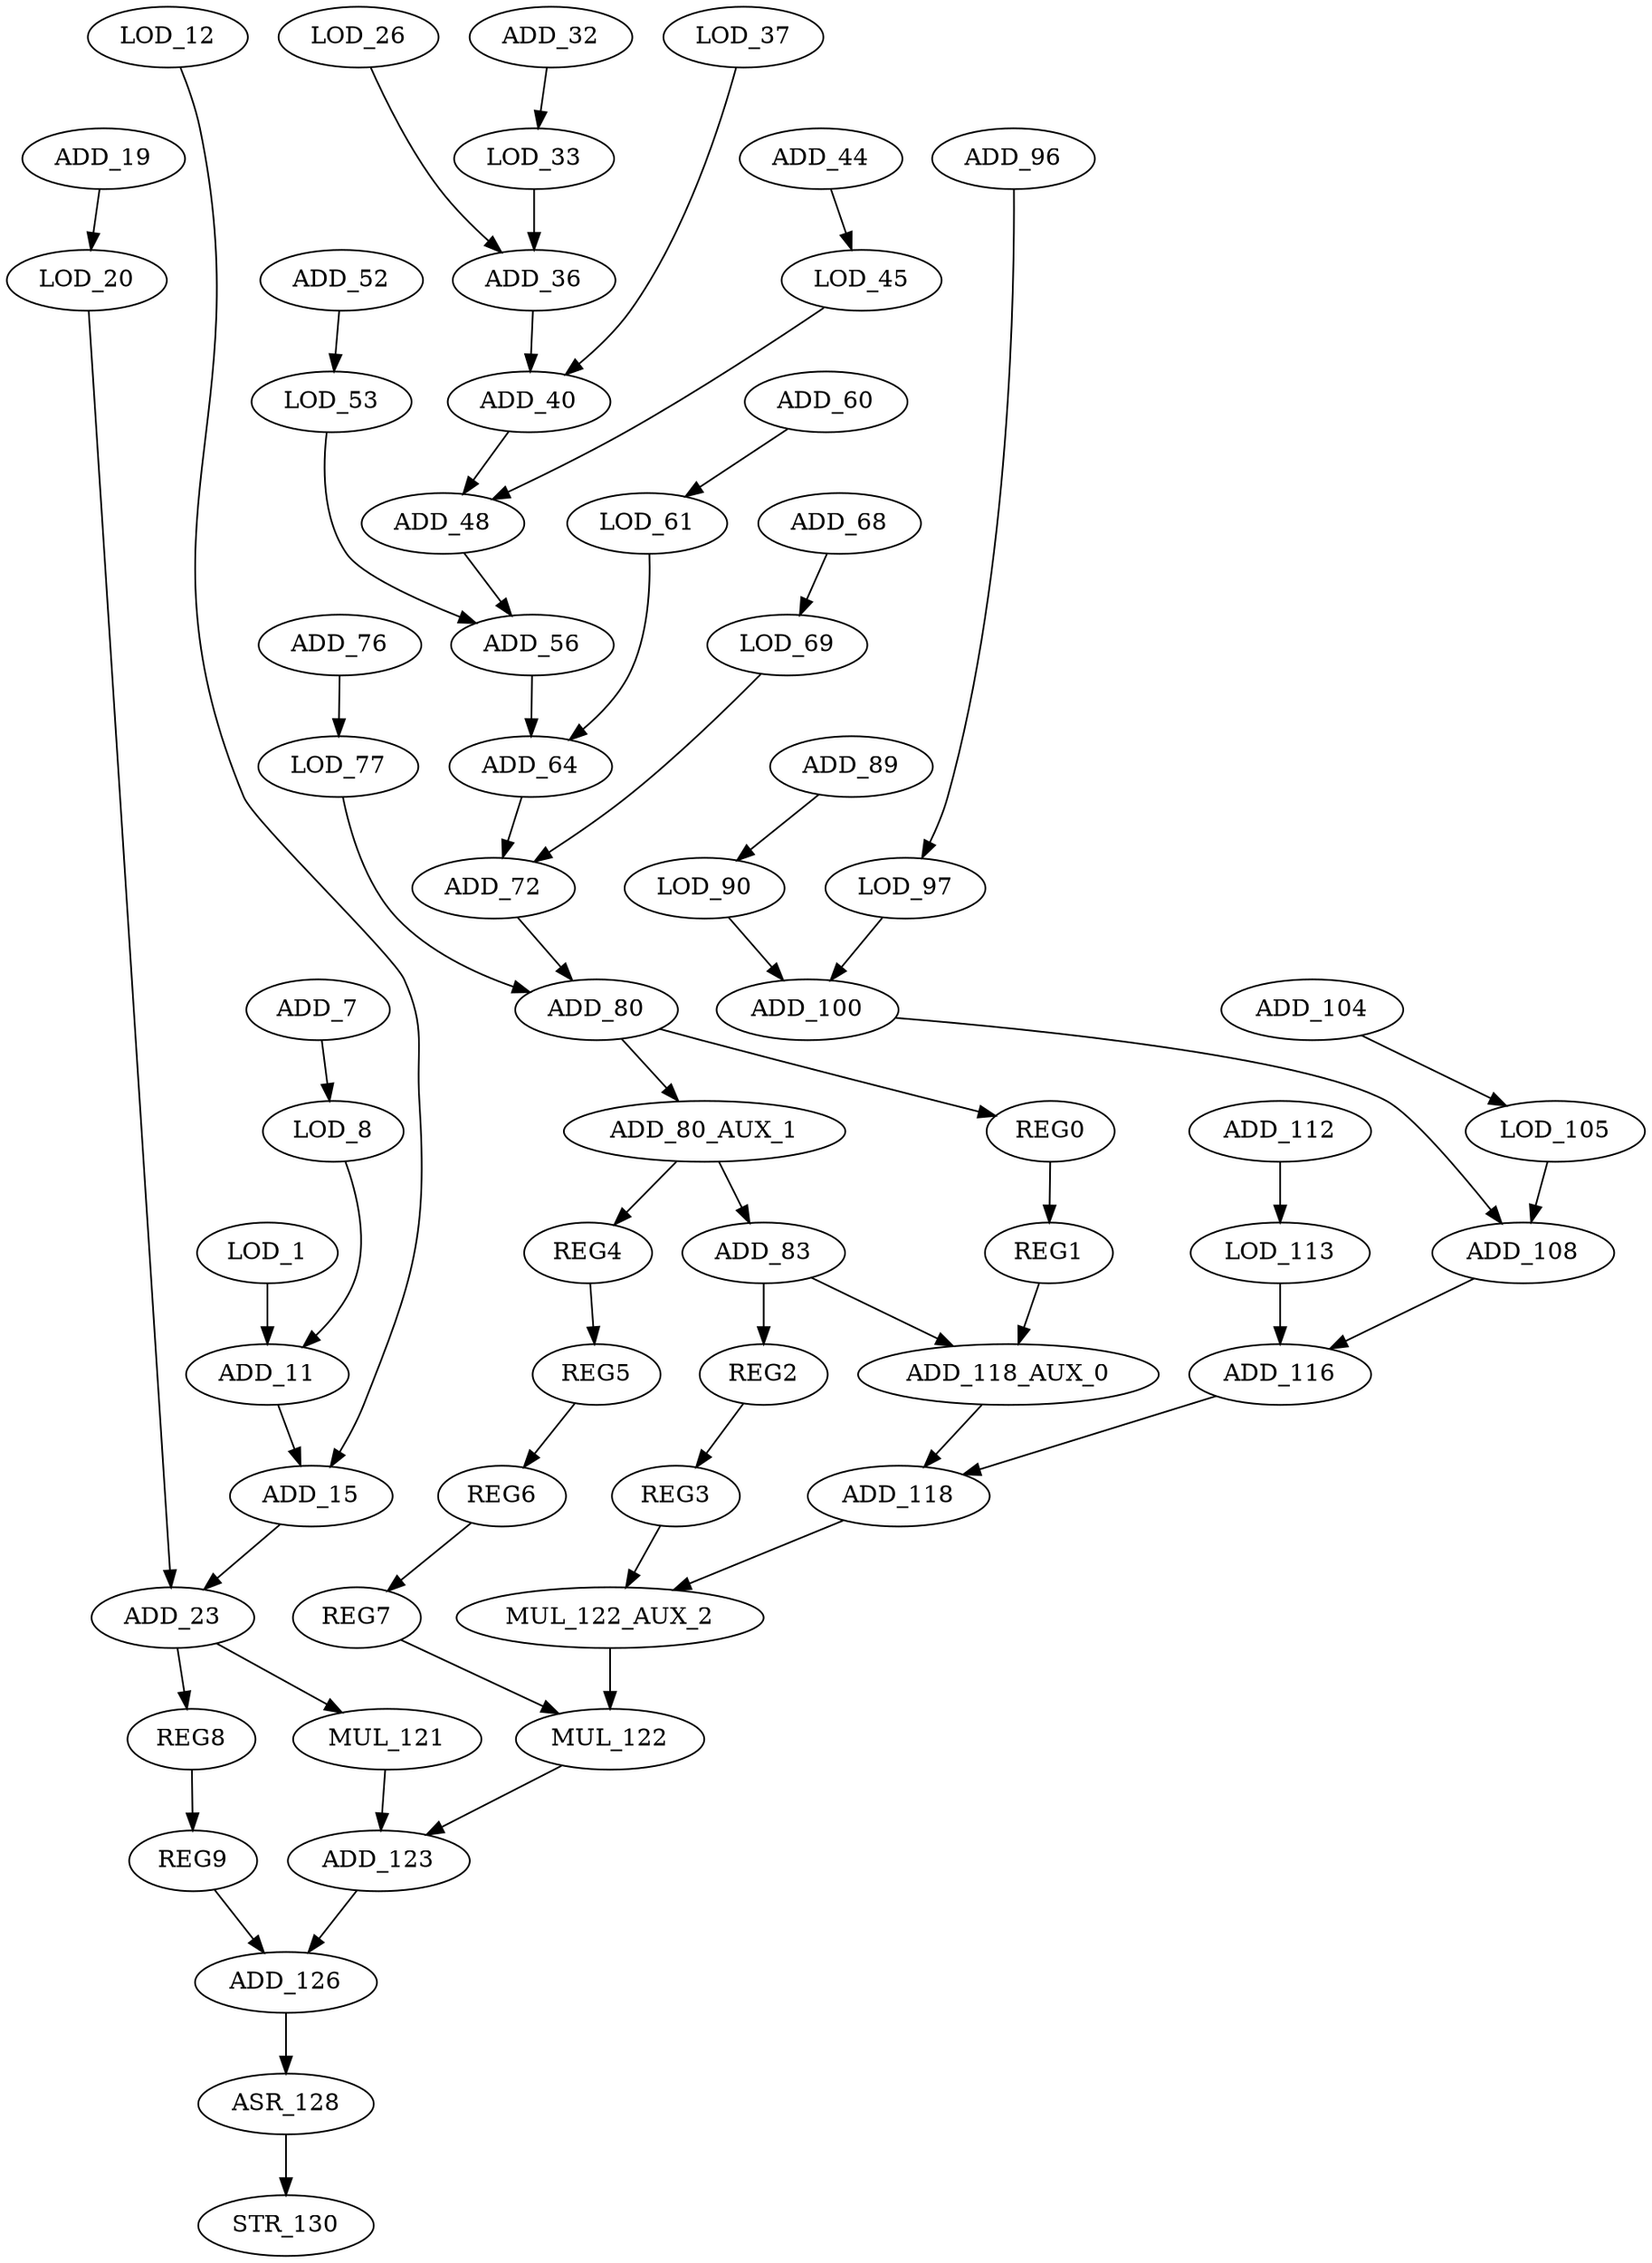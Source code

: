 digraph G {
    LOD_33;
    ADD_36;
    LOD_12;
    ADD_15;
    LOD_37;
    ADD_40;
    ADD_68;
    LOD_69;
    MUL_121;
    ADD_123;
    LOD_90;
    ADD_100;
    ADD_23;
    REG8;
    ADD_118;
    MUL_122_AUX_2;
    LOD_61;
    ADD_64;
    ADD_83;
    ADD_118_AUX_0;
    REG2;
    ADD_19;
    LOD_20;
    ADD_72;
    ADD_80;
    ADD_89;
    ADD_104;
    LOD_105;
    ASR_128;
    STR_130;
    ADD_80_AUX_1;
    REG4;
    ADD_60;
    LOD_1;
    ADD_11;
    ADD_7;
    LOD_8;
    ADD_48;
    ADD_108;
    LOD_26;
    ADD_116;
    ADD_96;
    LOD_97;
    MUL_122;
    LOD_53;
    ADD_56;
    LOD_45;
    ADD_44;
    ADD_52;
    LOD_113;
    ADD_126;
    ADD_32;
    LOD_77;
    REG0;
    ADD_112;
    ADD_76;
    REG5;
    REG6;
    REG7;
    REG3;
    REG9;
    REG1;
    LOD_33 -> ADD_36 [weight=1];
    ADD_36 -> ADD_40 [weight=0];
    LOD_12 -> ADD_15 [weight=0];
    ADD_15 -> ADD_23 [weight=0];
    LOD_37 -> ADD_40 [weight=0];
    ADD_40 -> ADD_48 [weight=0];
    ADD_68 -> LOD_69 [weight=0];
    LOD_69 -> ADD_72 [weight=0];
    MUL_121 -> ADD_123 [weight=0];
    ADD_123 -> ADD_126 [weight=0];
    LOD_90 -> ADD_100 [weight=0];
    ADD_100 -> ADD_108 [weight=0];
    ADD_23 -> MUL_121 [weight=0];
    ADD_23 -> REG8 [weight=0];
    REG8 -> REG9 [weight=0];
    ADD_118 -> MUL_122_AUX_2 [weight=0];
    MUL_122_AUX_2 -> MUL_122 [weight=1];
    LOD_61 -> ADD_64 [weight=0];
    ADD_64 -> ADD_72 [weight=0];
    ADD_83 -> ADD_118_AUX_0 [weight=0];
    ADD_83 -> REG2 [weight=1];
    ADD_118_AUX_0 -> ADD_118 [weight=0];
    REG2 -> REG3 [weight=0];
    ADD_19 -> LOD_20 [weight=0];
    LOD_20 -> ADD_23 [weight=0];
    ADD_72 -> ADD_80 [weight=0];
    ADD_80 -> ADD_80_AUX_1 [weight=0];
    ADD_80 -> REG0 [weight=0];
    ADD_89 -> LOD_90 [weight=0];
    ADD_104 -> LOD_105 [weight=0];
    LOD_105 -> ADD_108 [weight=0];
    ASR_128 -> STR_130 [weight=0];
    ADD_80_AUX_1 -> ADD_83 [weight=0];
    ADD_80_AUX_1 -> REG4 [weight=0];
    REG4 -> REG5 [weight=0];
    ADD_60 -> LOD_61 [weight=0];
    LOD_1 -> ADD_11 [weight=1];
    ADD_11 -> ADD_15 [weight=0];
    ADD_7 -> LOD_8 [weight=0];
    LOD_8 -> ADD_11 [weight=0];
    ADD_48 -> ADD_56 [weight=0];
    ADD_108 -> ADD_116 [weight=0];
    LOD_26 -> ADD_36 [weight=0];
    ADD_116 -> ADD_118 [weight=0];
    ADD_96 -> LOD_97 [weight=0];
    LOD_97 -> ADD_100 [weight=0];
    MUL_122 -> ADD_123 [weight=0];
    LOD_53 -> ADD_56 [weight=0];
    ADD_56 -> ADD_64 [weight=0];
    LOD_45 -> ADD_48 [weight=0];
    ADD_44 -> LOD_45 [weight=0];
    ADD_52 -> LOD_53 [weight=0];
    LOD_113 -> ADD_116 [weight=1];
    ADD_126 -> ASR_128 [weight=0];
    ADD_32 -> LOD_33 [weight=0];
    LOD_77 -> ADD_80 [weight=0];
    REG0 -> REG1 [weight=0];
    ADD_112 -> LOD_113 [weight=1];
    ADD_76 -> LOD_77 [weight=0];
    REG5 -> REG6 [weight=0];
    REG6 -> REG7 [weight=0];
    REG7 -> MUL_122 [weight=0];
    REG3 -> MUL_122_AUX_2 [weight=0];
    REG9 -> ADD_126 [weight=0];
    REG1 -> ADD_118_AUX_0 [weight=0];
}
